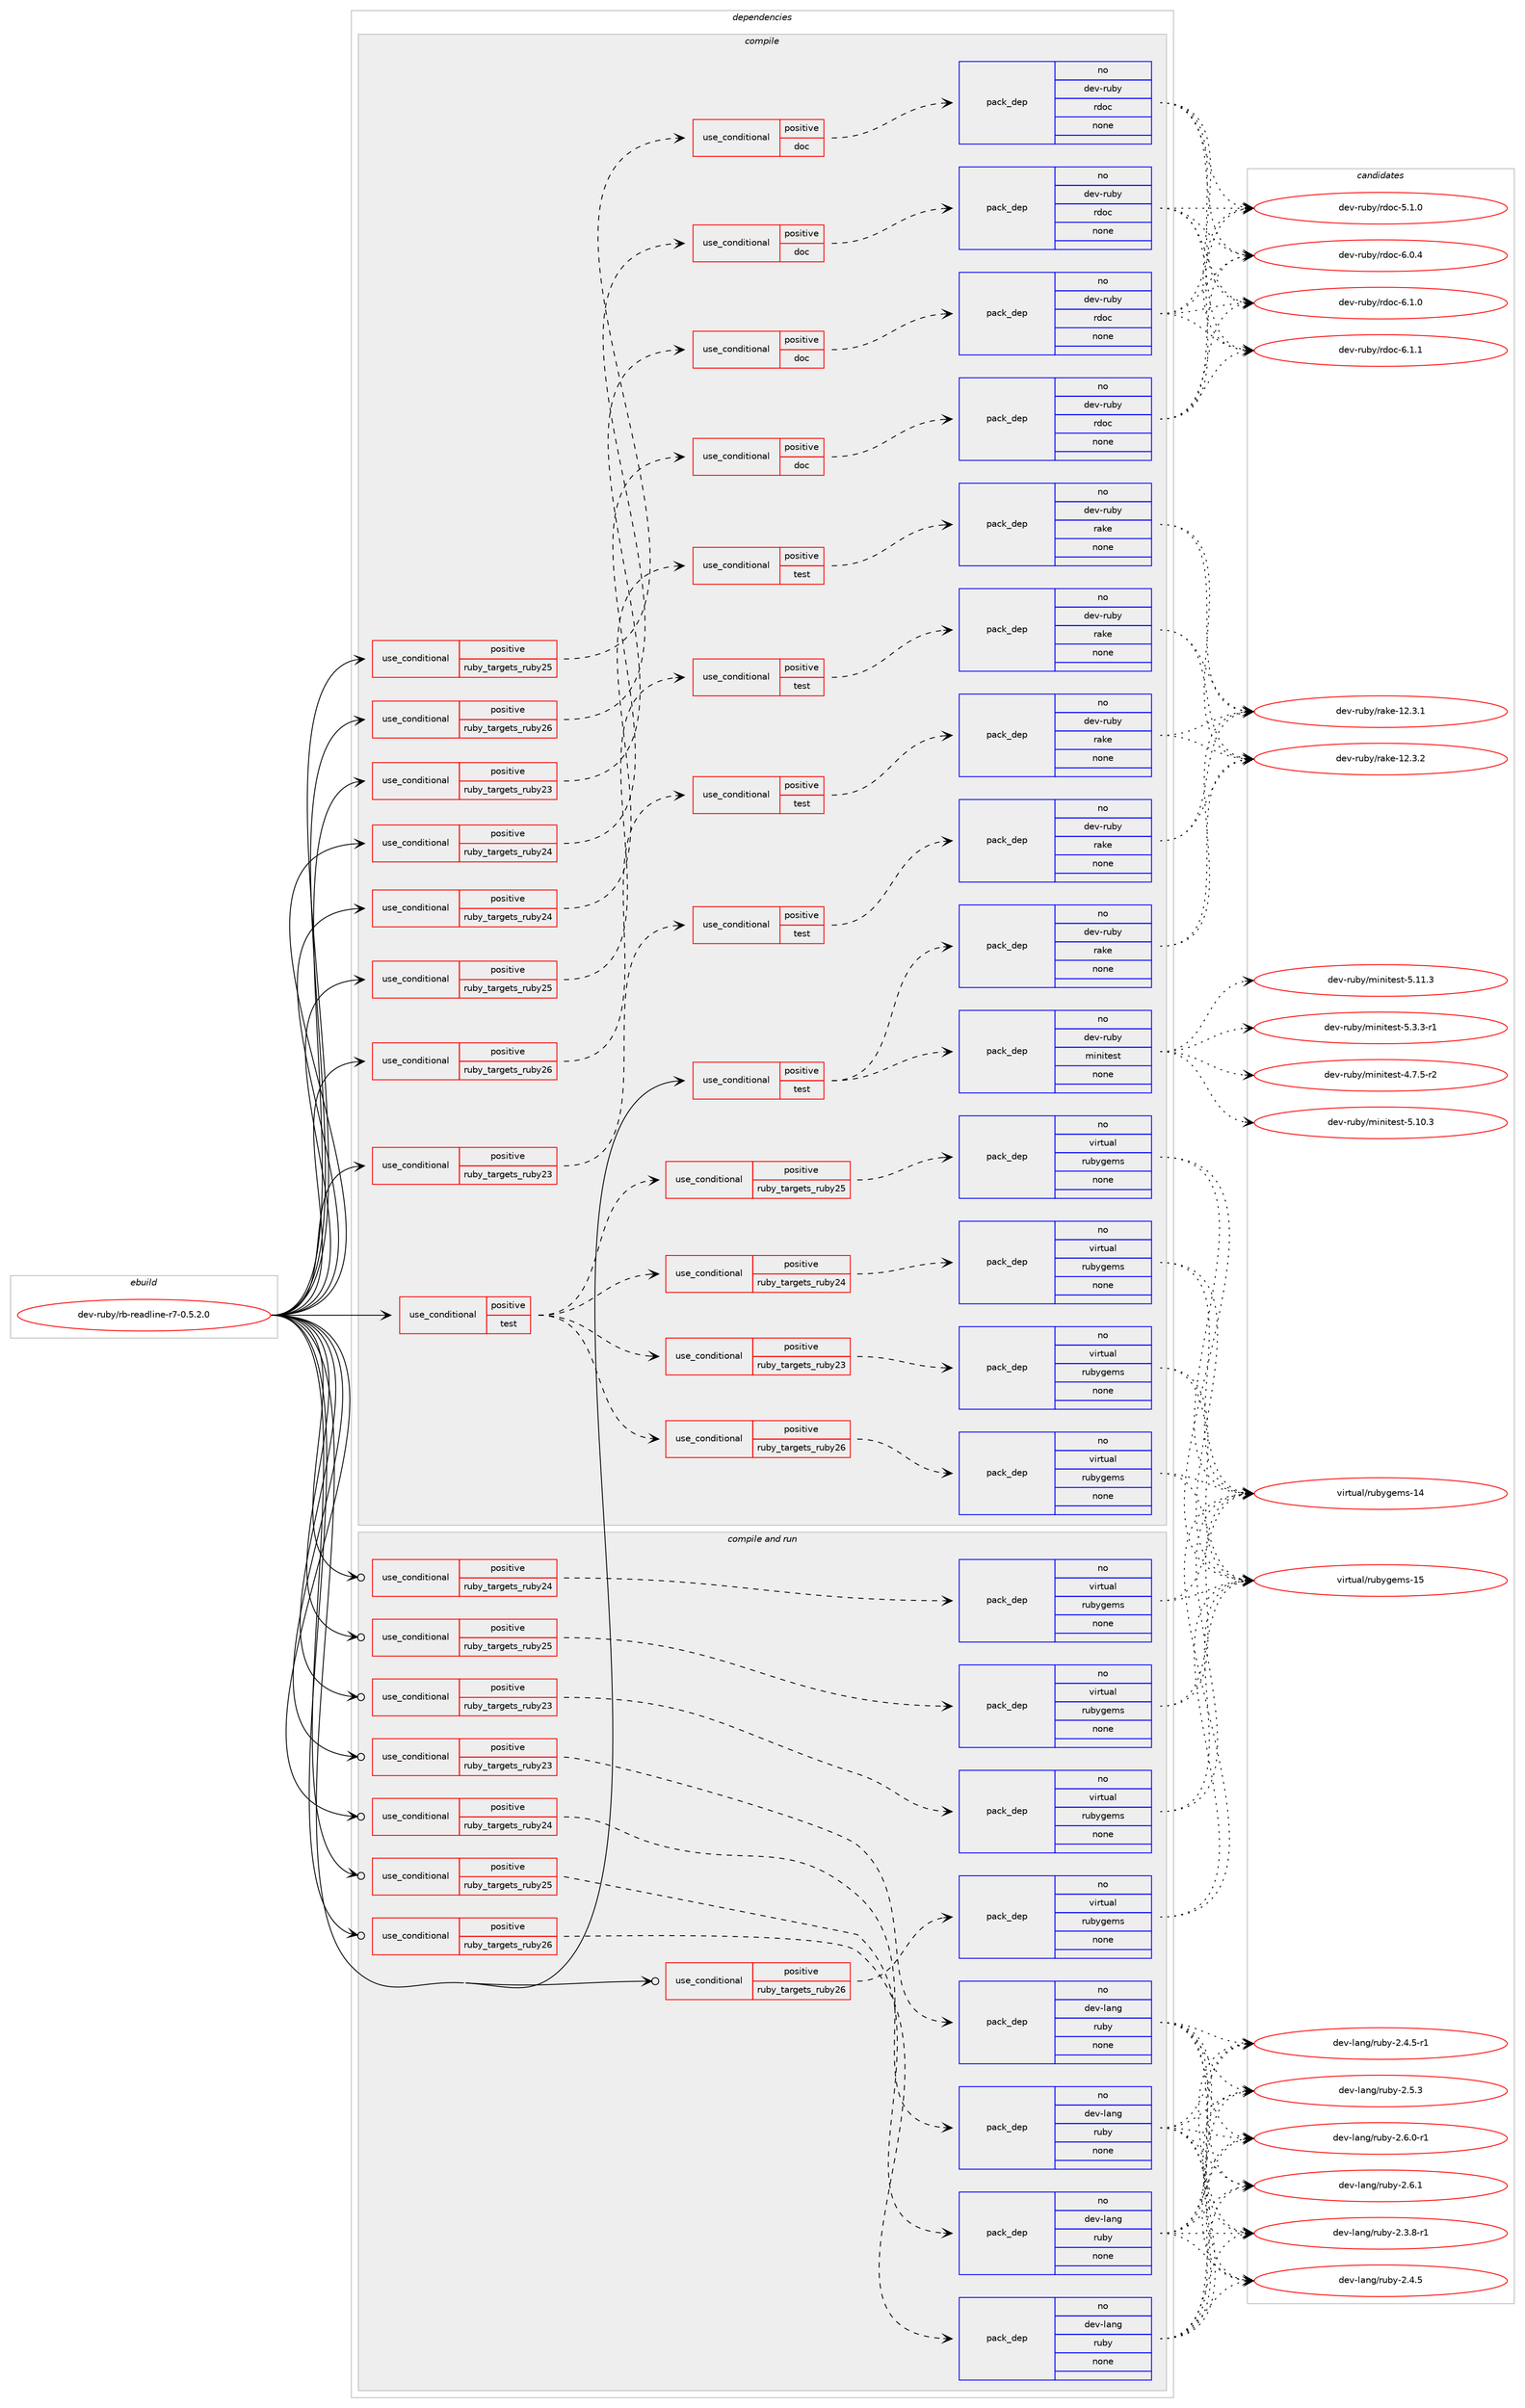 digraph prolog {

# *************
# Graph options
# *************

newrank=true;
concentrate=true;
compound=true;
graph [rankdir=LR,fontname=Helvetica,fontsize=10,ranksep=1.5];#, ranksep=2.5, nodesep=0.2];
edge  [arrowhead=vee];
node  [fontname=Helvetica,fontsize=10];

# **********
# The ebuild
# **********

subgraph cluster_leftcol {
color=gray;
rank=same;
label=<<i>ebuild</i>>;
id [label="dev-ruby/rb-readline-r7-0.5.2.0", color=red, width=4, href="../dev-ruby/rb-readline-r7-0.5.2.0.svg"];
}

# ****************
# The dependencies
# ****************

subgraph cluster_midcol {
color=gray;
label=<<i>dependencies</i>>;
subgraph cluster_compile {
fillcolor="#eeeeee";
style=filled;
label=<<i>compile</i>>;
subgraph cond411735 {
dependency1516124 [label=<<TABLE BORDER="0" CELLBORDER="1" CELLSPACING="0" CELLPADDING="4"><TR><TD ROWSPAN="3" CELLPADDING="10">use_conditional</TD></TR><TR><TD>positive</TD></TR><TR><TD>ruby_targets_ruby23</TD></TR></TABLE>>, shape=none, color=red];
subgraph cond411736 {
dependency1516125 [label=<<TABLE BORDER="0" CELLBORDER="1" CELLSPACING="0" CELLPADDING="4"><TR><TD ROWSPAN="3" CELLPADDING="10">use_conditional</TD></TR><TR><TD>positive</TD></TR><TR><TD>doc</TD></TR></TABLE>>, shape=none, color=red];
subgraph pack1080883 {
dependency1516126 [label=<<TABLE BORDER="0" CELLBORDER="1" CELLSPACING="0" CELLPADDING="4" WIDTH="220"><TR><TD ROWSPAN="6" CELLPADDING="30">pack_dep</TD></TR><TR><TD WIDTH="110">no</TD></TR><TR><TD>dev-ruby</TD></TR><TR><TD>rdoc</TD></TR><TR><TD>none</TD></TR><TR><TD></TD></TR></TABLE>>, shape=none, color=blue];
}
dependency1516125:e -> dependency1516126:w [weight=20,style="dashed",arrowhead="vee"];
}
dependency1516124:e -> dependency1516125:w [weight=20,style="dashed",arrowhead="vee"];
}
id:e -> dependency1516124:w [weight=20,style="solid",arrowhead="vee"];
subgraph cond411737 {
dependency1516127 [label=<<TABLE BORDER="0" CELLBORDER="1" CELLSPACING="0" CELLPADDING="4"><TR><TD ROWSPAN="3" CELLPADDING="10">use_conditional</TD></TR><TR><TD>positive</TD></TR><TR><TD>ruby_targets_ruby23</TD></TR></TABLE>>, shape=none, color=red];
subgraph cond411738 {
dependency1516128 [label=<<TABLE BORDER="0" CELLBORDER="1" CELLSPACING="0" CELLPADDING="4"><TR><TD ROWSPAN="3" CELLPADDING="10">use_conditional</TD></TR><TR><TD>positive</TD></TR><TR><TD>test</TD></TR></TABLE>>, shape=none, color=red];
subgraph pack1080884 {
dependency1516129 [label=<<TABLE BORDER="0" CELLBORDER="1" CELLSPACING="0" CELLPADDING="4" WIDTH="220"><TR><TD ROWSPAN="6" CELLPADDING="30">pack_dep</TD></TR><TR><TD WIDTH="110">no</TD></TR><TR><TD>dev-ruby</TD></TR><TR><TD>rake</TD></TR><TR><TD>none</TD></TR><TR><TD></TD></TR></TABLE>>, shape=none, color=blue];
}
dependency1516128:e -> dependency1516129:w [weight=20,style="dashed",arrowhead="vee"];
}
dependency1516127:e -> dependency1516128:w [weight=20,style="dashed",arrowhead="vee"];
}
id:e -> dependency1516127:w [weight=20,style="solid",arrowhead="vee"];
subgraph cond411739 {
dependency1516130 [label=<<TABLE BORDER="0" CELLBORDER="1" CELLSPACING="0" CELLPADDING="4"><TR><TD ROWSPAN="3" CELLPADDING="10">use_conditional</TD></TR><TR><TD>positive</TD></TR><TR><TD>ruby_targets_ruby24</TD></TR></TABLE>>, shape=none, color=red];
subgraph cond411740 {
dependency1516131 [label=<<TABLE BORDER="0" CELLBORDER="1" CELLSPACING="0" CELLPADDING="4"><TR><TD ROWSPAN="3" CELLPADDING="10">use_conditional</TD></TR><TR><TD>positive</TD></TR><TR><TD>doc</TD></TR></TABLE>>, shape=none, color=red];
subgraph pack1080885 {
dependency1516132 [label=<<TABLE BORDER="0" CELLBORDER="1" CELLSPACING="0" CELLPADDING="4" WIDTH="220"><TR><TD ROWSPAN="6" CELLPADDING="30">pack_dep</TD></TR><TR><TD WIDTH="110">no</TD></TR><TR><TD>dev-ruby</TD></TR><TR><TD>rdoc</TD></TR><TR><TD>none</TD></TR><TR><TD></TD></TR></TABLE>>, shape=none, color=blue];
}
dependency1516131:e -> dependency1516132:w [weight=20,style="dashed",arrowhead="vee"];
}
dependency1516130:e -> dependency1516131:w [weight=20,style="dashed",arrowhead="vee"];
}
id:e -> dependency1516130:w [weight=20,style="solid",arrowhead="vee"];
subgraph cond411741 {
dependency1516133 [label=<<TABLE BORDER="0" CELLBORDER="1" CELLSPACING="0" CELLPADDING="4"><TR><TD ROWSPAN="3" CELLPADDING="10">use_conditional</TD></TR><TR><TD>positive</TD></TR><TR><TD>ruby_targets_ruby24</TD></TR></TABLE>>, shape=none, color=red];
subgraph cond411742 {
dependency1516134 [label=<<TABLE BORDER="0" CELLBORDER="1" CELLSPACING="0" CELLPADDING="4"><TR><TD ROWSPAN="3" CELLPADDING="10">use_conditional</TD></TR><TR><TD>positive</TD></TR><TR><TD>test</TD></TR></TABLE>>, shape=none, color=red];
subgraph pack1080886 {
dependency1516135 [label=<<TABLE BORDER="0" CELLBORDER="1" CELLSPACING="0" CELLPADDING="4" WIDTH="220"><TR><TD ROWSPAN="6" CELLPADDING="30">pack_dep</TD></TR><TR><TD WIDTH="110">no</TD></TR><TR><TD>dev-ruby</TD></TR><TR><TD>rake</TD></TR><TR><TD>none</TD></TR><TR><TD></TD></TR></TABLE>>, shape=none, color=blue];
}
dependency1516134:e -> dependency1516135:w [weight=20,style="dashed",arrowhead="vee"];
}
dependency1516133:e -> dependency1516134:w [weight=20,style="dashed",arrowhead="vee"];
}
id:e -> dependency1516133:w [weight=20,style="solid",arrowhead="vee"];
subgraph cond411743 {
dependency1516136 [label=<<TABLE BORDER="0" CELLBORDER="1" CELLSPACING="0" CELLPADDING="4"><TR><TD ROWSPAN="3" CELLPADDING="10">use_conditional</TD></TR><TR><TD>positive</TD></TR><TR><TD>ruby_targets_ruby25</TD></TR></TABLE>>, shape=none, color=red];
subgraph cond411744 {
dependency1516137 [label=<<TABLE BORDER="0" CELLBORDER="1" CELLSPACING="0" CELLPADDING="4"><TR><TD ROWSPAN="3" CELLPADDING="10">use_conditional</TD></TR><TR><TD>positive</TD></TR><TR><TD>doc</TD></TR></TABLE>>, shape=none, color=red];
subgraph pack1080887 {
dependency1516138 [label=<<TABLE BORDER="0" CELLBORDER="1" CELLSPACING="0" CELLPADDING="4" WIDTH="220"><TR><TD ROWSPAN="6" CELLPADDING="30">pack_dep</TD></TR><TR><TD WIDTH="110">no</TD></TR><TR><TD>dev-ruby</TD></TR><TR><TD>rdoc</TD></TR><TR><TD>none</TD></TR><TR><TD></TD></TR></TABLE>>, shape=none, color=blue];
}
dependency1516137:e -> dependency1516138:w [weight=20,style="dashed",arrowhead="vee"];
}
dependency1516136:e -> dependency1516137:w [weight=20,style="dashed",arrowhead="vee"];
}
id:e -> dependency1516136:w [weight=20,style="solid",arrowhead="vee"];
subgraph cond411745 {
dependency1516139 [label=<<TABLE BORDER="0" CELLBORDER="1" CELLSPACING="0" CELLPADDING="4"><TR><TD ROWSPAN="3" CELLPADDING="10">use_conditional</TD></TR><TR><TD>positive</TD></TR><TR><TD>ruby_targets_ruby25</TD></TR></TABLE>>, shape=none, color=red];
subgraph cond411746 {
dependency1516140 [label=<<TABLE BORDER="0" CELLBORDER="1" CELLSPACING="0" CELLPADDING="4"><TR><TD ROWSPAN="3" CELLPADDING="10">use_conditional</TD></TR><TR><TD>positive</TD></TR><TR><TD>test</TD></TR></TABLE>>, shape=none, color=red];
subgraph pack1080888 {
dependency1516141 [label=<<TABLE BORDER="0" CELLBORDER="1" CELLSPACING="0" CELLPADDING="4" WIDTH="220"><TR><TD ROWSPAN="6" CELLPADDING="30">pack_dep</TD></TR><TR><TD WIDTH="110">no</TD></TR><TR><TD>dev-ruby</TD></TR><TR><TD>rake</TD></TR><TR><TD>none</TD></TR><TR><TD></TD></TR></TABLE>>, shape=none, color=blue];
}
dependency1516140:e -> dependency1516141:w [weight=20,style="dashed",arrowhead="vee"];
}
dependency1516139:e -> dependency1516140:w [weight=20,style="dashed",arrowhead="vee"];
}
id:e -> dependency1516139:w [weight=20,style="solid",arrowhead="vee"];
subgraph cond411747 {
dependency1516142 [label=<<TABLE BORDER="0" CELLBORDER="1" CELLSPACING="0" CELLPADDING="4"><TR><TD ROWSPAN="3" CELLPADDING="10">use_conditional</TD></TR><TR><TD>positive</TD></TR><TR><TD>ruby_targets_ruby26</TD></TR></TABLE>>, shape=none, color=red];
subgraph cond411748 {
dependency1516143 [label=<<TABLE BORDER="0" CELLBORDER="1" CELLSPACING="0" CELLPADDING="4"><TR><TD ROWSPAN="3" CELLPADDING="10">use_conditional</TD></TR><TR><TD>positive</TD></TR><TR><TD>doc</TD></TR></TABLE>>, shape=none, color=red];
subgraph pack1080889 {
dependency1516144 [label=<<TABLE BORDER="0" CELLBORDER="1" CELLSPACING="0" CELLPADDING="4" WIDTH="220"><TR><TD ROWSPAN="6" CELLPADDING="30">pack_dep</TD></TR><TR><TD WIDTH="110">no</TD></TR><TR><TD>dev-ruby</TD></TR><TR><TD>rdoc</TD></TR><TR><TD>none</TD></TR><TR><TD></TD></TR></TABLE>>, shape=none, color=blue];
}
dependency1516143:e -> dependency1516144:w [weight=20,style="dashed",arrowhead="vee"];
}
dependency1516142:e -> dependency1516143:w [weight=20,style="dashed",arrowhead="vee"];
}
id:e -> dependency1516142:w [weight=20,style="solid",arrowhead="vee"];
subgraph cond411749 {
dependency1516145 [label=<<TABLE BORDER="0" CELLBORDER="1" CELLSPACING="0" CELLPADDING="4"><TR><TD ROWSPAN="3" CELLPADDING="10">use_conditional</TD></TR><TR><TD>positive</TD></TR><TR><TD>ruby_targets_ruby26</TD></TR></TABLE>>, shape=none, color=red];
subgraph cond411750 {
dependency1516146 [label=<<TABLE BORDER="0" CELLBORDER="1" CELLSPACING="0" CELLPADDING="4"><TR><TD ROWSPAN="3" CELLPADDING="10">use_conditional</TD></TR><TR><TD>positive</TD></TR><TR><TD>test</TD></TR></TABLE>>, shape=none, color=red];
subgraph pack1080890 {
dependency1516147 [label=<<TABLE BORDER="0" CELLBORDER="1" CELLSPACING="0" CELLPADDING="4" WIDTH="220"><TR><TD ROWSPAN="6" CELLPADDING="30">pack_dep</TD></TR><TR><TD WIDTH="110">no</TD></TR><TR><TD>dev-ruby</TD></TR><TR><TD>rake</TD></TR><TR><TD>none</TD></TR><TR><TD></TD></TR></TABLE>>, shape=none, color=blue];
}
dependency1516146:e -> dependency1516147:w [weight=20,style="dashed",arrowhead="vee"];
}
dependency1516145:e -> dependency1516146:w [weight=20,style="dashed",arrowhead="vee"];
}
id:e -> dependency1516145:w [weight=20,style="solid",arrowhead="vee"];
subgraph cond411751 {
dependency1516148 [label=<<TABLE BORDER="0" CELLBORDER="1" CELLSPACING="0" CELLPADDING="4"><TR><TD ROWSPAN="3" CELLPADDING="10">use_conditional</TD></TR><TR><TD>positive</TD></TR><TR><TD>test</TD></TR></TABLE>>, shape=none, color=red];
subgraph cond411752 {
dependency1516149 [label=<<TABLE BORDER="0" CELLBORDER="1" CELLSPACING="0" CELLPADDING="4"><TR><TD ROWSPAN="3" CELLPADDING="10">use_conditional</TD></TR><TR><TD>positive</TD></TR><TR><TD>ruby_targets_ruby23</TD></TR></TABLE>>, shape=none, color=red];
subgraph pack1080891 {
dependency1516150 [label=<<TABLE BORDER="0" CELLBORDER="1" CELLSPACING="0" CELLPADDING="4" WIDTH="220"><TR><TD ROWSPAN="6" CELLPADDING="30">pack_dep</TD></TR><TR><TD WIDTH="110">no</TD></TR><TR><TD>virtual</TD></TR><TR><TD>rubygems</TD></TR><TR><TD>none</TD></TR><TR><TD></TD></TR></TABLE>>, shape=none, color=blue];
}
dependency1516149:e -> dependency1516150:w [weight=20,style="dashed",arrowhead="vee"];
}
dependency1516148:e -> dependency1516149:w [weight=20,style="dashed",arrowhead="vee"];
subgraph cond411753 {
dependency1516151 [label=<<TABLE BORDER="0" CELLBORDER="1" CELLSPACING="0" CELLPADDING="4"><TR><TD ROWSPAN="3" CELLPADDING="10">use_conditional</TD></TR><TR><TD>positive</TD></TR><TR><TD>ruby_targets_ruby24</TD></TR></TABLE>>, shape=none, color=red];
subgraph pack1080892 {
dependency1516152 [label=<<TABLE BORDER="0" CELLBORDER="1" CELLSPACING="0" CELLPADDING="4" WIDTH="220"><TR><TD ROWSPAN="6" CELLPADDING="30">pack_dep</TD></TR><TR><TD WIDTH="110">no</TD></TR><TR><TD>virtual</TD></TR><TR><TD>rubygems</TD></TR><TR><TD>none</TD></TR><TR><TD></TD></TR></TABLE>>, shape=none, color=blue];
}
dependency1516151:e -> dependency1516152:w [weight=20,style="dashed",arrowhead="vee"];
}
dependency1516148:e -> dependency1516151:w [weight=20,style="dashed",arrowhead="vee"];
subgraph cond411754 {
dependency1516153 [label=<<TABLE BORDER="0" CELLBORDER="1" CELLSPACING="0" CELLPADDING="4"><TR><TD ROWSPAN="3" CELLPADDING="10">use_conditional</TD></TR><TR><TD>positive</TD></TR><TR><TD>ruby_targets_ruby25</TD></TR></TABLE>>, shape=none, color=red];
subgraph pack1080893 {
dependency1516154 [label=<<TABLE BORDER="0" CELLBORDER="1" CELLSPACING="0" CELLPADDING="4" WIDTH="220"><TR><TD ROWSPAN="6" CELLPADDING="30">pack_dep</TD></TR><TR><TD WIDTH="110">no</TD></TR><TR><TD>virtual</TD></TR><TR><TD>rubygems</TD></TR><TR><TD>none</TD></TR><TR><TD></TD></TR></TABLE>>, shape=none, color=blue];
}
dependency1516153:e -> dependency1516154:w [weight=20,style="dashed",arrowhead="vee"];
}
dependency1516148:e -> dependency1516153:w [weight=20,style="dashed",arrowhead="vee"];
subgraph cond411755 {
dependency1516155 [label=<<TABLE BORDER="0" CELLBORDER="1" CELLSPACING="0" CELLPADDING="4"><TR><TD ROWSPAN="3" CELLPADDING="10">use_conditional</TD></TR><TR><TD>positive</TD></TR><TR><TD>ruby_targets_ruby26</TD></TR></TABLE>>, shape=none, color=red];
subgraph pack1080894 {
dependency1516156 [label=<<TABLE BORDER="0" CELLBORDER="1" CELLSPACING="0" CELLPADDING="4" WIDTH="220"><TR><TD ROWSPAN="6" CELLPADDING="30">pack_dep</TD></TR><TR><TD WIDTH="110">no</TD></TR><TR><TD>virtual</TD></TR><TR><TD>rubygems</TD></TR><TR><TD>none</TD></TR><TR><TD></TD></TR></TABLE>>, shape=none, color=blue];
}
dependency1516155:e -> dependency1516156:w [weight=20,style="dashed",arrowhead="vee"];
}
dependency1516148:e -> dependency1516155:w [weight=20,style="dashed",arrowhead="vee"];
}
id:e -> dependency1516148:w [weight=20,style="solid",arrowhead="vee"];
subgraph cond411756 {
dependency1516157 [label=<<TABLE BORDER="0" CELLBORDER="1" CELLSPACING="0" CELLPADDING="4"><TR><TD ROWSPAN="3" CELLPADDING="10">use_conditional</TD></TR><TR><TD>positive</TD></TR><TR><TD>test</TD></TR></TABLE>>, shape=none, color=red];
subgraph pack1080895 {
dependency1516158 [label=<<TABLE BORDER="0" CELLBORDER="1" CELLSPACING="0" CELLPADDING="4" WIDTH="220"><TR><TD ROWSPAN="6" CELLPADDING="30">pack_dep</TD></TR><TR><TD WIDTH="110">no</TD></TR><TR><TD>dev-ruby</TD></TR><TR><TD>minitest</TD></TR><TR><TD>none</TD></TR><TR><TD></TD></TR></TABLE>>, shape=none, color=blue];
}
dependency1516157:e -> dependency1516158:w [weight=20,style="dashed",arrowhead="vee"];
subgraph pack1080896 {
dependency1516159 [label=<<TABLE BORDER="0" CELLBORDER="1" CELLSPACING="0" CELLPADDING="4" WIDTH="220"><TR><TD ROWSPAN="6" CELLPADDING="30">pack_dep</TD></TR><TR><TD WIDTH="110">no</TD></TR><TR><TD>dev-ruby</TD></TR><TR><TD>rake</TD></TR><TR><TD>none</TD></TR><TR><TD></TD></TR></TABLE>>, shape=none, color=blue];
}
dependency1516157:e -> dependency1516159:w [weight=20,style="dashed",arrowhead="vee"];
}
id:e -> dependency1516157:w [weight=20,style="solid",arrowhead="vee"];
}
subgraph cluster_compileandrun {
fillcolor="#eeeeee";
style=filled;
label=<<i>compile and run</i>>;
subgraph cond411757 {
dependency1516160 [label=<<TABLE BORDER="0" CELLBORDER="1" CELLSPACING="0" CELLPADDING="4"><TR><TD ROWSPAN="3" CELLPADDING="10">use_conditional</TD></TR><TR><TD>positive</TD></TR><TR><TD>ruby_targets_ruby23</TD></TR></TABLE>>, shape=none, color=red];
subgraph pack1080897 {
dependency1516161 [label=<<TABLE BORDER="0" CELLBORDER="1" CELLSPACING="0" CELLPADDING="4" WIDTH="220"><TR><TD ROWSPAN="6" CELLPADDING="30">pack_dep</TD></TR><TR><TD WIDTH="110">no</TD></TR><TR><TD>dev-lang</TD></TR><TR><TD>ruby</TD></TR><TR><TD>none</TD></TR><TR><TD></TD></TR></TABLE>>, shape=none, color=blue];
}
dependency1516160:e -> dependency1516161:w [weight=20,style="dashed",arrowhead="vee"];
}
id:e -> dependency1516160:w [weight=20,style="solid",arrowhead="odotvee"];
subgraph cond411758 {
dependency1516162 [label=<<TABLE BORDER="0" CELLBORDER="1" CELLSPACING="0" CELLPADDING="4"><TR><TD ROWSPAN="3" CELLPADDING="10">use_conditional</TD></TR><TR><TD>positive</TD></TR><TR><TD>ruby_targets_ruby23</TD></TR></TABLE>>, shape=none, color=red];
subgraph pack1080898 {
dependency1516163 [label=<<TABLE BORDER="0" CELLBORDER="1" CELLSPACING="0" CELLPADDING="4" WIDTH="220"><TR><TD ROWSPAN="6" CELLPADDING="30">pack_dep</TD></TR><TR><TD WIDTH="110">no</TD></TR><TR><TD>virtual</TD></TR><TR><TD>rubygems</TD></TR><TR><TD>none</TD></TR><TR><TD></TD></TR></TABLE>>, shape=none, color=blue];
}
dependency1516162:e -> dependency1516163:w [weight=20,style="dashed",arrowhead="vee"];
}
id:e -> dependency1516162:w [weight=20,style="solid",arrowhead="odotvee"];
subgraph cond411759 {
dependency1516164 [label=<<TABLE BORDER="0" CELLBORDER="1" CELLSPACING="0" CELLPADDING="4"><TR><TD ROWSPAN="3" CELLPADDING="10">use_conditional</TD></TR><TR><TD>positive</TD></TR><TR><TD>ruby_targets_ruby24</TD></TR></TABLE>>, shape=none, color=red];
subgraph pack1080899 {
dependency1516165 [label=<<TABLE BORDER="0" CELLBORDER="1" CELLSPACING="0" CELLPADDING="4" WIDTH="220"><TR><TD ROWSPAN="6" CELLPADDING="30">pack_dep</TD></TR><TR><TD WIDTH="110">no</TD></TR><TR><TD>dev-lang</TD></TR><TR><TD>ruby</TD></TR><TR><TD>none</TD></TR><TR><TD></TD></TR></TABLE>>, shape=none, color=blue];
}
dependency1516164:e -> dependency1516165:w [weight=20,style="dashed",arrowhead="vee"];
}
id:e -> dependency1516164:w [weight=20,style="solid",arrowhead="odotvee"];
subgraph cond411760 {
dependency1516166 [label=<<TABLE BORDER="0" CELLBORDER="1" CELLSPACING="0" CELLPADDING="4"><TR><TD ROWSPAN="3" CELLPADDING="10">use_conditional</TD></TR><TR><TD>positive</TD></TR><TR><TD>ruby_targets_ruby24</TD></TR></TABLE>>, shape=none, color=red];
subgraph pack1080900 {
dependency1516167 [label=<<TABLE BORDER="0" CELLBORDER="1" CELLSPACING="0" CELLPADDING="4" WIDTH="220"><TR><TD ROWSPAN="6" CELLPADDING="30">pack_dep</TD></TR><TR><TD WIDTH="110">no</TD></TR><TR><TD>virtual</TD></TR><TR><TD>rubygems</TD></TR><TR><TD>none</TD></TR><TR><TD></TD></TR></TABLE>>, shape=none, color=blue];
}
dependency1516166:e -> dependency1516167:w [weight=20,style="dashed",arrowhead="vee"];
}
id:e -> dependency1516166:w [weight=20,style="solid",arrowhead="odotvee"];
subgraph cond411761 {
dependency1516168 [label=<<TABLE BORDER="0" CELLBORDER="1" CELLSPACING="0" CELLPADDING="4"><TR><TD ROWSPAN="3" CELLPADDING="10">use_conditional</TD></TR><TR><TD>positive</TD></TR><TR><TD>ruby_targets_ruby25</TD></TR></TABLE>>, shape=none, color=red];
subgraph pack1080901 {
dependency1516169 [label=<<TABLE BORDER="0" CELLBORDER="1" CELLSPACING="0" CELLPADDING="4" WIDTH="220"><TR><TD ROWSPAN="6" CELLPADDING="30">pack_dep</TD></TR><TR><TD WIDTH="110">no</TD></TR><TR><TD>dev-lang</TD></TR><TR><TD>ruby</TD></TR><TR><TD>none</TD></TR><TR><TD></TD></TR></TABLE>>, shape=none, color=blue];
}
dependency1516168:e -> dependency1516169:w [weight=20,style="dashed",arrowhead="vee"];
}
id:e -> dependency1516168:w [weight=20,style="solid",arrowhead="odotvee"];
subgraph cond411762 {
dependency1516170 [label=<<TABLE BORDER="0" CELLBORDER="1" CELLSPACING="0" CELLPADDING="4"><TR><TD ROWSPAN="3" CELLPADDING="10">use_conditional</TD></TR><TR><TD>positive</TD></TR><TR><TD>ruby_targets_ruby25</TD></TR></TABLE>>, shape=none, color=red];
subgraph pack1080902 {
dependency1516171 [label=<<TABLE BORDER="0" CELLBORDER="1" CELLSPACING="0" CELLPADDING="4" WIDTH="220"><TR><TD ROWSPAN="6" CELLPADDING="30">pack_dep</TD></TR><TR><TD WIDTH="110">no</TD></TR><TR><TD>virtual</TD></TR><TR><TD>rubygems</TD></TR><TR><TD>none</TD></TR><TR><TD></TD></TR></TABLE>>, shape=none, color=blue];
}
dependency1516170:e -> dependency1516171:w [weight=20,style="dashed",arrowhead="vee"];
}
id:e -> dependency1516170:w [weight=20,style="solid",arrowhead="odotvee"];
subgraph cond411763 {
dependency1516172 [label=<<TABLE BORDER="0" CELLBORDER="1" CELLSPACING="0" CELLPADDING="4"><TR><TD ROWSPAN="3" CELLPADDING="10">use_conditional</TD></TR><TR><TD>positive</TD></TR><TR><TD>ruby_targets_ruby26</TD></TR></TABLE>>, shape=none, color=red];
subgraph pack1080903 {
dependency1516173 [label=<<TABLE BORDER="0" CELLBORDER="1" CELLSPACING="0" CELLPADDING="4" WIDTH="220"><TR><TD ROWSPAN="6" CELLPADDING="30">pack_dep</TD></TR><TR><TD WIDTH="110">no</TD></TR><TR><TD>dev-lang</TD></TR><TR><TD>ruby</TD></TR><TR><TD>none</TD></TR><TR><TD></TD></TR></TABLE>>, shape=none, color=blue];
}
dependency1516172:e -> dependency1516173:w [weight=20,style="dashed",arrowhead="vee"];
}
id:e -> dependency1516172:w [weight=20,style="solid",arrowhead="odotvee"];
subgraph cond411764 {
dependency1516174 [label=<<TABLE BORDER="0" CELLBORDER="1" CELLSPACING="0" CELLPADDING="4"><TR><TD ROWSPAN="3" CELLPADDING="10">use_conditional</TD></TR><TR><TD>positive</TD></TR><TR><TD>ruby_targets_ruby26</TD></TR></TABLE>>, shape=none, color=red];
subgraph pack1080904 {
dependency1516175 [label=<<TABLE BORDER="0" CELLBORDER="1" CELLSPACING="0" CELLPADDING="4" WIDTH="220"><TR><TD ROWSPAN="6" CELLPADDING="30">pack_dep</TD></TR><TR><TD WIDTH="110">no</TD></TR><TR><TD>virtual</TD></TR><TR><TD>rubygems</TD></TR><TR><TD>none</TD></TR><TR><TD></TD></TR></TABLE>>, shape=none, color=blue];
}
dependency1516174:e -> dependency1516175:w [weight=20,style="dashed",arrowhead="vee"];
}
id:e -> dependency1516174:w [weight=20,style="solid",arrowhead="odotvee"];
}
subgraph cluster_run {
fillcolor="#eeeeee";
style=filled;
label=<<i>run</i>>;
}
}

# **************
# The candidates
# **************

subgraph cluster_choices {
rank=same;
color=gray;
label=<<i>candidates</i>>;

subgraph choice1080883 {
color=black;
nodesep=1;
choice10010111845114117981214711410011199455346494648 [label="dev-ruby/rdoc-5.1.0", color=red, width=4,href="../dev-ruby/rdoc-5.1.0.svg"];
choice10010111845114117981214711410011199455446484652 [label="dev-ruby/rdoc-6.0.4", color=red, width=4,href="../dev-ruby/rdoc-6.0.4.svg"];
choice10010111845114117981214711410011199455446494648 [label="dev-ruby/rdoc-6.1.0", color=red, width=4,href="../dev-ruby/rdoc-6.1.0.svg"];
choice10010111845114117981214711410011199455446494649 [label="dev-ruby/rdoc-6.1.1", color=red, width=4,href="../dev-ruby/rdoc-6.1.1.svg"];
dependency1516126:e -> choice10010111845114117981214711410011199455346494648:w [style=dotted,weight="100"];
dependency1516126:e -> choice10010111845114117981214711410011199455446484652:w [style=dotted,weight="100"];
dependency1516126:e -> choice10010111845114117981214711410011199455446494648:w [style=dotted,weight="100"];
dependency1516126:e -> choice10010111845114117981214711410011199455446494649:w [style=dotted,weight="100"];
}
subgraph choice1080884 {
color=black;
nodesep=1;
choice1001011184511411798121471149710710145495046514649 [label="dev-ruby/rake-12.3.1", color=red, width=4,href="../dev-ruby/rake-12.3.1.svg"];
choice1001011184511411798121471149710710145495046514650 [label="dev-ruby/rake-12.3.2", color=red, width=4,href="../dev-ruby/rake-12.3.2.svg"];
dependency1516129:e -> choice1001011184511411798121471149710710145495046514649:w [style=dotted,weight="100"];
dependency1516129:e -> choice1001011184511411798121471149710710145495046514650:w [style=dotted,weight="100"];
}
subgraph choice1080885 {
color=black;
nodesep=1;
choice10010111845114117981214711410011199455346494648 [label="dev-ruby/rdoc-5.1.0", color=red, width=4,href="../dev-ruby/rdoc-5.1.0.svg"];
choice10010111845114117981214711410011199455446484652 [label="dev-ruby/rdoc-6.0.4", color=red, width=4,href="../dev-ruby/rdoc-6.0.4.svg"];
choice10010111845114117981214711410011199455446494648 [label="dev-ruby/rdoc-6.1.0", color=red, width=4,href="../dev-ruby/rdoc-6.1.0.svg"];
choice10010111845114117981214711410011199455446494649 [label="dev-ruby/rdoc-6.1.1", color=red, width=4,href="../dev-ruby/rdoc-6.1.1.svg"];
dependency1516132:e -> choice10010111845114117981214711410011199455346494648:w [style=dotted,weight="100"];
dependency1516132:e -> choice10010111845114117981214711410011199455446484652:w [style=dotted,weight="100"];
dependency1516132:e -> choice10010111845114117981214711410011199455446494648:w [style=dotted,weight="100"];
dependency1516132:e -> choice10010111845114117981214711410011199455446494649:w [style=dotted,weight="100"];
}
subgraph choice1080886 {
color=black;
nodesep=1;
choice1001011184511411798121471149710710145495046514649 [label="dev-ruby/rake-12.3.1", color=red, width=4,href="../dev-ruby/rake-12.3.1.svg"];
choice1001011184511411798121471149710710145495046514650 [label="dev-ruby/rake-12.3.2", color=red, width=4,href="../dev-ruby/rake-12.3.2.svg"];
dependency1516135:e -> choice1001011184511411798121471149710710145495046514649:w [style=dotted,weight="100"];
dependency1516135:e -> choice1001011184511411798121471149710710145495046514650:w [style=dotted,weight="100"];
}
subgraph choice1080887 {
color=black;
nodesep=1;
choice10010111845114117981214711410011199455346494648 [label="dev-ruby/rdoc-5.1.0", color=red, width=4,href="../dev-ruby/rdoc-5.1.0.svg"];
choice10010111845114117981214711410011199455446484652 [label="dev-ruby/rdoc-6.0.4", color=red, width=4,href="../dev-ruby/rdoc-6.0.4.svg"];
choice10010111845114117981214711410011199455446494648 [label="dev-ruby/rdoc-6.1.0", color=red, width=4,href="../dev-ruby/rdoc-6.1.0.svg"];
choice10010111845114117981214711410011199455446494649 [label="dev-ruby/rdoc-6.1.1", color=red, width=4,href="../dev-ruby/rdoc-6.1.1.svg"];
dependency1516138:e -> choice10010111845114117981214711410011199455346494648:w [style=dotted,weight="100"];
dependency1516138:e -> choice10010111845114117981214711410011199455446484652:w [style=dotted,weight="100"];
dependency1516138:e -> choice10010111845114117981214711410011199455446494648:w [style=dotted,weight="100"];
dependency1516138:e -> choice10010111845114117981214711410011199455446494649:w [style=dotted,weight="100"];
}
subgraph choice1080888 {
color=black;
nodesep=1;
choice1001011184511411798121471149710710145495046514649 [label="dev-ruby/rake-12.3.1", color=red, width=4,href="../dev-ruby/rake-12.3.1.svg"];
choice1001011184511411798121471149710710145495046514650 [label="dev-ruby/rake-12.3.2", color=red, width=4,href="../dev-ruby/rake-12.3.2.svg"];
dependency1516141:e -> choice1001011184511411798121471149710710145495046514649:w [style=dotted,weight="100"];
dependency1516141:e -> choice1001011184511411798121471149710710145495046514650:w [style=dotted,weight="100"];
}
subgraph choice1080889 {
color=black;
nodesep=1;
choice10010111845114117981214711410011199455346494648 [label="dev-ruby/rdoc-5.1.0", color=red, width=4,href="../dev-ruby/rdoc-5.1.0.svg"];
choice10010111845114117981214711410011199455446484652 [label="dev-ruby/rdoc-6.0.4", color=red, width=4,href="../dev-ruby/rdoc-6.0.4.svg"];
choice10010111845114117981214711410011199455446494648 [label="dev-ruby/rdoc-6.1.0", color=red, width=4,href="../dev-ruby/rdoc-6.1.0.svg"];
choice10010111845114117981214711410011199455446494649 [label="dev-ruby/rdoc-6.1.1", color=red, width=4,href="../dev-ruby/rdoc-6.1.1.svg"];
dependency1516144:e -> choice10010111845114117981214711410011199455346494648:w [style=dotted,weight="100"];
dependency1516144:e -> choice10010111845114117981214711410011199455446484652:w [style=dotted,weight="100"];
dependency1516144:e -> choice10010111845114117981214711410011199455446494648:w [style=dotted,weight="100"];
dependency1516144:e -> choice10010111845114117981214711410011199455446494649:w [style=dotted,weight="100"];
}
subgraph choice1080890 {
color=black;
nodesep=1;
choice1001011184511411798121471149710710145495046514649 [label="dev-ruby/rake-12.3.1", color=red, width=4,href="../dev-ruby/rake-12.3.1.svg"];
choice1001011184511411798121471149710710145495046514650 [label="dev-ruby/rake-12.3.2", color=red, width=4,href="../dev-ruby/rake-12.3.2.svg"];
dependency1516147:e -> choice1001011184511411798121471149710710145495046514649:w [style=dotted,weight="100"];
dependency1516147:e -> choice1001011184511411798121471149710710145495046514650:w [style=dotted,weight="100"];
}
subgraph choice1080891 {
color=black;
nodesep=1;
choice118105114116117971084711411798121103101109115454952 [label="virtual/rubygems-14", color=red, width=4,href="../virtual/rubygems-14.svg"];
choice118105114116117971084711411798121103101109115454953 [label="virtual/rubygems-15", color=red, width=4,href="../virtual/rubygems-15.svg"];
dependency1516150:e -> choice118105114116117971084711411798121103101109115454952:w [style=dotted,weight="100"];
dependency1516150:e -> choice118105114116117971084711411798121103101109115454953:w [style=dotted,weight="100"];
}
subgraph choice1080892 {
color=black;
nodesep=1;
choice118105114116117971084711411798121103101109115454952 [label="virtual/rubygems-14", color=red, width=4,href="../virtual/rubygems-14.svg"];
choice118105114116117971084711411798121103101109115454953 [label="virtual/rubygems-15", color=red, width=4,href="../virtual/rubygems-15.svg"];
dependency1516152:e -> choice118105114116117971084711411798121103101109115454952:w [style=dotted,weight="100"];
dependency1516152:e -> choice118105114116117971084711411798121103101109115454953:w [style=dotted,weight="100"];
}
subgraph choice1080893 {
color=black;
nodesep=1;
choice118105114116117971084711411798121103101109115454952 [label="virtual/rubygems-14", color=red, width=4,href="../virtual/rubygems-14.svg"];
choice118105114116117971084711411798121103101109115454953 [label="virtual/rubygems-15", color=red, width=4,href="../virtual/rubygems-15.svg"];
dependency1516154:e -> choice118105114116117971084711411798121103101109115454952:w [style=dotted,weight="100"];
dependency1516154:e -> choice118105114116117971084711411798121103101109115454953:w [style=dotted,weight="100"];
}
subgraph choice1080894 {
color=black;
nodesep=1;
choice118105114116117971084711411798121103101109115454952 [label="virtual/rubygems-14", color=red, width=4,href="../virtual/rubygems-14.svg"];
choice118105114116117971084711411798121103101109115454953 [label="virtual/rubygems-15", color=red, width=4,href="../virtual/rubygems-15.svg"];
dependency1516156:e -> choice118105114116117971084711411798121103101109115454952:w [style=dotted,weight="100"];
dependency1516156:e -> choice118105114116117971084711411798121103101109115454953:w [style=dotted,weight="100"];
}
subgraph choice1080895 {
color=black;
nodesep=1;
choice1001011184511411798121471091051101051161011151164552465546534511450 [label="dev-ruby/minitest-4.7.5-r2", color=red, width=4,href="../dev-ruby/minitest-4.7.5-r2.svg"];
choice10010111845114117981214710910511010511610111511645534649484651 [label="dev-ruby/minitest-5.10.3", color=red, width=4,href="../dev-ruby/minitest-5.10.3.svg"];
choice10010111845114117981214710910511010511610111511645534649494651 [label="dev-ruby/minitest-5.11.3", color=red, width=4,href="../dev-ruby/minitest-5.11.3.svg"];
choice1001011184511411798121471091051101051161011151164553465146514511449 [label="dev-ruby/minitest-5.3.3-r1", color=red, width=4,href="../dev-ruby/minitest-5.3.3-r1.svg"];
dependency1516158:e -> choice1001011184511411798121471091051101051161011151164552465546534511450:w [style=dotted,weight="100"];
dependency1516158:e -> choice10010111845114117981214710910511010511610111511645534649484651:w [style=dotted,weight="100"];
dependency1516158:e -> choice10010111845114117981214710910511010511610111511645534649494651:w [style=dotted,weight="100"];
dependency1516158:e -> choice1001011184511411798121471091051101051161011151164553465146514511449:w [style=dotted,weight="100"];
}
subgraph choice1080896 {
color=black;
nodesep=1;
choice1001011184511411798121471149710710145495046514649 [label="dev-ruby/rake-12.3.1", color=red, width=4,href="../dev-ruby/rake-12.3.1.svg"];
choice1001011184511411798121471149710710145495046514650 [label="dev-ruby/rake-12.3.2", color=red, width=4,href="../dev-ruby/rake-12.3.2.svg"];
dependency1516159:e -> choice1001011184511411798121471149710710145495046514649:w [style=dotted,weight="100"];
dependency1516159:e -> choice1001011184511411798121471149710710145495046514650:w [style=dotted,weight="100"];
}
subgraph choice1080897 {
color=black;
nodesep=1;
choice100101118451089711010347114117981214550465146564511449 [label="dev-lang/ruby-2.3.8-r1", color=red, width=4,href="../dev-lang/ruby-2.3.8-r1.svg"];
choice10010111845108971101034711411798121455046524653 [label="dev-lang/ruby-2.4.5", color=red, width=4,href="../dev-lang/ruby-2.4.5.svg"];
choice100101118451089711010347114117981214550465246534511449 [label="dev-lang/ruby-2.4.5-r1", color=red, width=4,href="../dev-lang/ruby-2.4.5-r1.svg"];
choice10010111845108971101034711411798121455046534651 [label="dev-lang/ruby-2.5.3", color=red, width=4,href="../dev-lang/ruby-2.5.3.svg"];
choice100101118451089711010347114117981214550465446484511449 [label="dev-lang/ruby-2.6.0-r1", color=red, width=4,href="../dev-lang/ruby-2.6.0-r1.svg"];
choice10010111845108971101034711411798121455046544649 [label="dev-lang/ruby-2.6.1", color=red, width=4,href="../dev-lang/ruby-2.6.1.svg"];
dependency1516161:e -> choice100101118451089711010347114117981214550465146564511449:w [style=dotted,weight="100"];
dependency1516161:e -> choice10010111845108971101034711411798121455046524653:w [style=dotted,weight="100"];
dependency1516161:e -> choice100101118451089711010347114117981214550465246534511449:w [style=dotted,weight="100"];
dependency1516161:e -> choice10010111845108971101034711411798121455046534651:w [style=dotted,weight="100"];
dependency1516161:e -> choice100101118451089711010347114117981214550465446484511449:w [style=dotted,weight="100"];
dependency1516161:e -> choice10010111845108971101034711411798121455046544649:w [style=dotted,weight="100"];
}
subgraph choice1080898 {
color=black;
nodesep=1;
choice118105114116117971084711411798121103101109115454952 [label="virtual/rubygems-14", color=red, width=4,href="../virtual/rubygems-14.svg"];
choice118105114116117971084711411798121103101109115454953 [label="virtual/rubygems-15", color=red, width=4,href="../virtual/rubygems-15.svg"];
dependency1516163:e -> choice118105114116117971084711411798121103101109115454952:w [style=dotted,weight="100"];
dependency1516163:e -> choice118105114116117971084711411798121103101109115454953:w [style=dotted,weight="100"];
}
subgraph choice1080899 {
color=black;
nodesep=1;
choice100101118451089711010347114117981214550465146564511449 [label="dev-lang/ruby-2.3.8-r1", color=red, width=4,href="../dev-lang/ruby-2.3.8-r1.svg"];
choice10010111845108971101034711411798121455046524653 [label="dev-lang/ruby-2.4.5", color=red, width=4,href="../dev-lang/ruby-2.4.5.svg"];
choice100101118451089711010347114117981214550465246534511449 [label="dev-lang/ruby-2.4.5-r1", color=red, width=4,href="../dev-lang/ruby-2.4.5-r1.svg"];
choice10010111845108971101034711411798121455046534651 [label="dev-lang/ruby-2.5.3", color=red, width=4,href="../dev-lang/ruby-2.5.3.svg"];
choice100101118451089711010347114117981214550465446484511449 [label="dev-lang/ruby-2.6.0-r1", color=red, width=4,href="../dev-lang/ruby-2.6.0-r1.svg"];
choice10010111845108971101034711411798121455046544649 [label="dev-lang/ruby-2.6.1", color=red, width=4,href="../dev-lang/ruby-2.6.1.svg"];
dependency1516165:e -> choice100101118451089711010347114117981214550465146564511449:w [style=dotted,weight="100"];
dependency1516165:e -> choice10010111845108971101034711411798121455046524653:w [style=dotted,weight="100"];
dependency1516165:e -> choice100101118451089711010347114117981214550465246534511449:w [style=dotted,weight="100"];
dependency1516165:e -> choice10010111845108971101034711411798121455046534651:w [style=dotted,weight="100"];
dependency1516165:e -> choice100101118451089711010347114117981214550465446484511449:w [style=dotted,weight="100"];
dependency1516165:e -> choice10010111845108971101034711411798121455046544649:w [style=dotted,weight="100"];
}
subgraph choice1080900 {
color=black;
nodesep=1;
choice118105114116117971084711411798121103101109115454952 [label="virtual/rubygems-14", color=red, width=4,href="../virtual/rubygems-14.svg"];
choice118105114116117971084711411798121103101109115454953 [label="virtual/rubygems-15", color=red, width=4,href="../virtual/rubygems-15.svg"];
dependency1516167:e -> choice118105114116117971084711411798121103101109115454952:w [style=dotted,weight="100"];
dependency1516167:e -> choice118105114116117971084711411798121103101109115454953:w [style=dotted,weight="100"];
}
subgraph choice1080901 {
color=black;
nodesep=1;
choice100101118451089711010347114117981214550465146564511449 [label="dev-lang/ruby-2.3.8-r1", color=red, width=4,href="../dev-lang/ruby-2.3.8-r1.svg"];
choice10010111845108971101034711411798121455046524653 [label="dev-lang/ruby-2.4.5", color=red, width=4,href="../dev-lang/ruby-2.4.5.svg"];
choice100101118451089711010347114117981214550465246534511449 [label="dev-lang/ruby-2.4.5-r1", color=red, width=4,href="../dev-lang/ruby-2.4.5-r1.svg"];
choice10010111845108971101034711411798121455046534651 [label="dev-lang/ruby-2.5.3", color=red, width=4,href="../dev-lang/ruby-2.5.3.svg"];
choice100101118451089711010347114117981214550465446484511449 [label="dev-lang/ruby-2.6.0-r1", color=red, width=4,href="../dev-lang/ruby-2.6.0-r1.svg"];
choice10010111845108971101034711411798121455046544649 [label="dev-lang/ruby-2.6.1", color=red, width=4,href="../dev-lang/ruby-2.6.1.svg"];
dependency1516169:e -> choice100101118451089711010347114117981214550465146564511449:w [style=dotted,weight="100"];
dependency1516169:e -> choice10010111845108971101034711411798121455046524653:w [style=dotted,weight="100"];
dependency1516169:e -> choice100101118451089711010347114117981214550465246534511449:w [style=dotted,weight="100"];
dependency1516169:e -> choice10010111845108971101034711411798121455046534651:w [style=dotted,weight="100"];
dependency1516169:e -> choice100101118451089711010347114117981214550465446484511449:w [style=dotted,weight="100"];
dependency1516169:e -> choice10010111845108971101034711411798121455046544649:w [style=dotted,weight="100"];
}
subgraph choice1080902 {
color=black;
nodesep=1;
choice118105114116117971084711411798121103101109115454952 [label="virtual/rubygems-14", color=red, width=4,href="../virtual/rubygems-14.svg"];
choice118105114116117971084711411798121103101109115454953 [label="virtual/rubygems-15", color=red, width=4,href="../virtual/rubygems-15.svg"];
dependency1516171:e -> choice118105114116117971084711411798121103101109115454952:w [style=dotted,weight="100"];
dependency1516171:e -> choice118105114116117971084711411798121103101109115454953:w [style=dotted,weight="100"];
}
subgraph choice1080903 {
color=black;
nodesep=1;
choice100101118451089711010347114117981214550465146564511449 [label="dev-lang/ruby-2.3.8-r1", color=red, width=4,href="../dev-lang/ruby-2.3.8-r1.svg"];
choice10010111845108971101034711411798121455046524653 [label="dev-lang/ruby-2.4.5", color=red, width=4,href="../dev-lang/ruby-2.4.5.svg"];
choice100101118451089711010347114117981214550465246534511449 [label="dev-lang/ruby-2.4.5-r1", color=red, width=4,href="../dev-lang/ruby-2.4.5-r1.svg"];
choice10010111845108971101034711411798121455046534651 [label="dev-lang/ruby-2.5.3", color=red, width=4,href="../dev-lang/ruby-2.5.3.svg"];
choice100101118451089711010347114117981214550465446484511449 [label="dev-lang/ruby-2.6.0-r1", color=red, width=4,href="../dev-lang/ruby-2.6.0-r1.svg"];
choice10010111845108971101034711411798121455046544649 [label="dev-lang/ruby-2.6.1", color=red, width=4,href="../dev-lang/ruby-2.6.1.svg"];
dependency1516173:e -> choice100101118451089711010347114117981214550465146564511449:w [style=dotted,weight="100"];
dependency1516173:e -> choice10010111845108971101034711411798121455046524653:w [style=dotted,weight="100"];
dependency1516173:e -> choice100101118451089711010347114117981214550465246534511449:w [style=dotted,weight="100"];
dependency1516173:e -> choice10010111845108971101034711411798121455046534651:w [style=dotted,weight="100"];
dependency1516173:e -> choice100101118451089711010347114117981214550465446484511449:w [style=dotted,weight="100"];
dependency1516173:e -> choice10010111845108971101034711411798121455046544649:w [style=dotted,weight="100"];
}
subgraph choice1080904 {
color=black;
nodesep=1;
choice118105114116117971084711411798121103101109115454952 [label="virtual/rubygems-14", color=red, width=4,href="../virtual/rubygems-14.svg"];
choice118105114116117971084711411798121103101109115454953 [label="virtual/rubygems-15", color=red, width=4,href="../virtual/rubygems-15.svg"];
dependency1516175:e -> choice118105114116117971084711411798121103101109115454952:w [style=dotted,weight="100"];
dependency1516175:e -> choice118105114116117971084711411798121103101109115454953:w [style=dotted,weight="100"];
}
}

}
